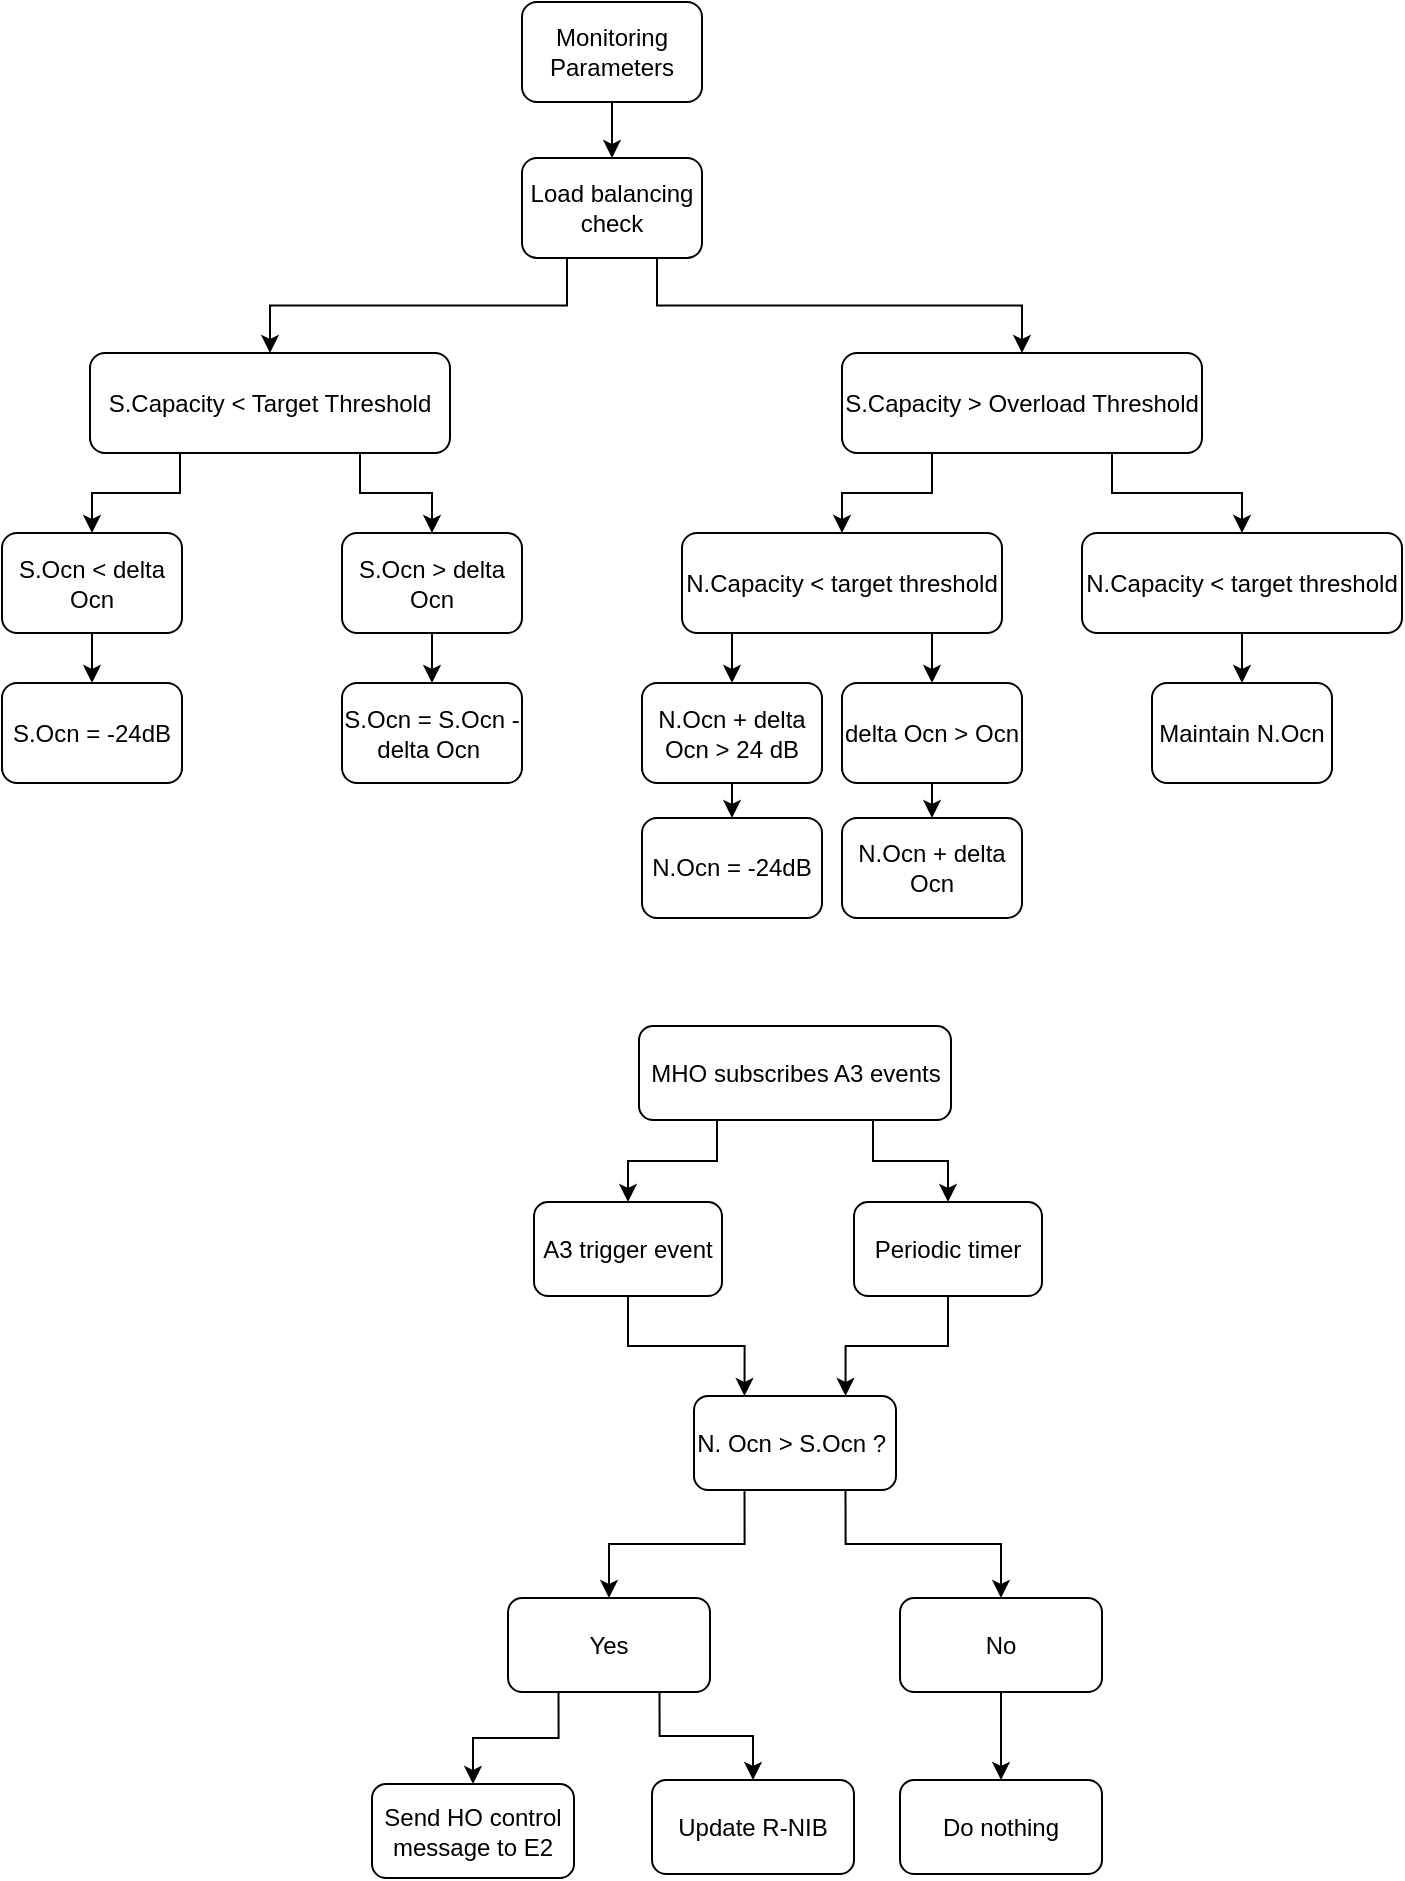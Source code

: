 <mxfile version="24.0.7" type="github">
  <diagram name="Page-1" id="0BC9oPl9qcb5UTIqqIlZ">
    <mxGraphModel dx="875" dy="515" grid="0" gridSize="10" guides="1" tooltips="1" connect="1" arrows="1" fold="1" page="1" pageScale="1" pageWidth="827" pageHeight="1169" math="0" shadow="0">
      <root>
        <mxCell id="0" />
        <mxCell id="1" parent="0" />
        <mxCell id="DdzBMsxX-1M54EWki52M-5" style="edgeStyle=orthogonalEdgeStyle;rounded=0;orthogonalLoop=1;jettySize=auto;html=1;exitX=0.5;exitY=1;exitDx=0;exitDy=0;entryX=0.5;entryY=0;entryDx=0;entryDy=0;" edge="1" parent="1" source="DdzBMsxX-1M54EWki52M-1" target="DdzBMsxX-1M54EWki52M-2">
          <mxGeometry relative="1" as="geometry" />
        </mxCell>
        <mxCell id="DdzBMsxX-1M54EWki52M-1" value="Monitoring Parameters" style="rounded=1;whiteSpace=wrap;html=1;" vertex="1" parent="1">
          <mxGeometry x="310" y="162" width="90" height="50" as="geometry" />
        </mxCell>
        <mxCell id="DdzBMsxX-1M54EWki52M-28" style="edgeStyle=orthogonalEdgeStyle;rounded=0;orthogonalLoop=1;jettySize=auto;html=1;exitX=0.75;exitY=1;exitDx=0;exitDy=0;entryX=0.5;entryY=0;entryDx=0;entryDy=0;" edge="1" parent="1" source="DdzBMsxX-1M54EWki52M-2" target="DdzBMsxX-1M54EWki52M-27">
          <mxGeometry relative="1" as="geometry" />
        </mxCell>
        <mxCell id="DdzBMsxX-1M54EWki52M-29" style="edgeStyle=orthogonalEdgeStyle;rounded=0;orthogonalLoop=1;jettySize=auto;html=1;exitX=0.25;exitY=1;exitDx=0;exitDy=0;entryX=0.5;entryY=0;entryDx=0;entryDy=0;" edge="1" parent="1" source="DdzBMsxX-1M54EWki52M-2" target="DdzBMsxX-1M54EWki52M-10">
          <mxGeometry relative="1" as="geometry" />
        </mxCell>
        <mxCell id="DdzBMsxX-1M54EWki52M-2" value="Load balancing check" style="rounded=1;whiteSpace=wrap;html=1;" vertex="1" parent="1">
          <mxGeometry x="310" y="240" width="90" height="50" as="geometry" />
        </mxCell>
        <mxCell id="DdzBMsxX-1M54EWki52M-31" style="edgeStyle=orthogonalEdgeStyle;rounded=0;orthogonalLoop=1;jettySize=auto;html=1;exitX=0.25;exitY=1;exitDx=0;exitDy=0;entryX=0.5;entryY=0;entryDx=0;entryDy=0;" edge="1" parent="1" source="DdzBMsxX-1M54EWki52M-10" target="DdzBMsxX-1M54EWki52M-13">
          <mxGeometry relative="1" as="geometry" />
        </mxCell>
        <mxCell id="DdzBMsxX-1M54EWki52M-32" style="edgeStyle=orthogonalEdgeStyle;rounded=0;orthogonalLoop=1;jettySize=auto;html=1;exitX=0.75;exitY=1;exitDx=0;exitDy=0;entryX=0.5;entryY=0;entryDx=0;entryDy=0;" edge="1" parent="1" source="DdzBMsxX-1M54EWki52M-10" target="DdzBMsxX-1M54EWki52M-21">
          <mxGeometry relative="1" as="geometry" />
        </mxCell>
        <mxCell id="DdzBMsxX-1M54EWki52M-10" value="S.Capacity &amp;lt; Target Threshold" style="rounded=1;whiteSpace=wrap;html=1;" vertex="1" parent="1">
          <mxGeometry x="94" y="337.5" width="180" height="50" as="geometry" />
        </mxCell>
        <mxCell id="DdzBMsxX-1M54EWki52M-41" style="edgeStyle=orthogonalEdgeStyle;rounded=0;orthogonalLoop=1;jettySize=auto;html=1;exitX=0.25;exitY=1;exitDx=0;exitDy=0;entryX=0.5;entryY=0;entryDx=0;entryDy=0;" edge="1" parent="1" source="DdzBMsxX-1M54EWki52M-12" target="DdzBMsxX-1M54EWki52M-35">
          <mxGeometry relative="1" as="geometry" />
        </mxCell>
        <mxCell id="DdzBMsxX-1M54EWki52M-42" style="edgeStyle=orthogonalEdgeStyle;rounded=0;orthogonalLoop=1;jettySize=auto;html=1;exitX=0.75;exitY=1;exitDx=0;exitDy=0;entryX=0.5;entryY=0;entryDx=0;entryDy=0;" edge="1" parent="1" source="DdzBMsxX-1M54EWki52M-12" target="DdzBMsxX-1M54EWki52M-36">
          <mxGeometry relative="1" as="geometry" />
        </mxCell>
        <mxCell id="DdzBMsxX-1M54EWki52M-12" value="N.Capacity &amp;lt; target threshold" style="rounded=1;whiteSpace=wrap;html=1;" vertex="1" parent="1">
          <mxGeometry x="390" y="427.5" width="160" height="50" as="geometry" />
        </mxCell>
        <mxCell id="DdzBMsxX-1M54EWki52M-19" style="edgeStyle=orthogonalEdgeStyle;rounded=0;orthogonalLoop=1;jettySize=auto;html=1;exitX=0.5;exitY=1;exitDx=0;exitDy=0;entryX=0.5;entryY=0;entryDx=0;entryDy=0;" edge="1" parent="1" source="DdzBMsxX-1M54EWki52M-13" target="DdzBMsxX-1M54EWki52M-17">
          <mxGeometry relative="1" as="geometry" />
        </mxCell>
        <mxCell id="DdzBMsxX-1M54EWki52M-13" value="S.Ocn &amp;lt; delta Ocn" style="rounded=1;whiteSpace=wrap;html=1;" vertex="1" parent="1">
          <mxGeometry x="50" y="427.5" width="90" height="50" as="geometry" />
        </mxCell>
        <mxCell id="DdzBMsxX-1M54EWki52M-17" value="S.Ocn = -24dB" style="rounded=1;whiteSpace=wrap;html=1;" vertex="1" parent="1">
          <mxGeometry x="50" y="502.5" width="90" height="50" as="geometry" />
        </mxCell>
        <mxCell id="DdzBMsxX-1M54EWki52M-20" style="edgeStyle=orthogonalEdgeStyle;rounded=0;orthogonalLoop=1;jettySize=auto;html=1;exitX=0.5;exitY=1;exitDx=0;exitDy=0;entryX=0.5;entryY=0;entryDx=0;entryDy=0;" edge="1" source="DdzBMsxX-1M54EWki52M-21" target="DdzBMsxX-1M54EWki52M-22" parent="1">
          <mxGeometry relative="1" as="geometry" />
        </mxCell>
        <mxCell id="DdzBMsxX-1M54EWki52M-21" value="S.Ocn &amp;gt; delta Ocn" style="rounded=1;whiteSpace=wrap;html=1;" vertex="1" parent="1">
          <mxGeometry x="220" y="427.5" width="90" height="50" as="geometry" />
        </mxCell>
        <mxCell id="DdzBMsxX-1M54EWki52M-22" value="S.Ocn = S.Ocn - delta Ocn&amp;nbsp;" style="rounded=1;whiteSpace=wrap;html=1;" vertex="1" parent="1">
          <mxGeometry x="220" y="502.5" width="90" height="50" as="geometry" />
        </mxCell>
        <mxCell id="DdzBMsxX-1M54EWki52M-40" style="edgeStyle=orthogonalEdgeStyle;rounded=0;orthogonalLoop=1;jettySize=auto;html=1;exitX=0.5;exitY=1;exitDx=0;exitDy=0;entryX=0.5;entryY=0;entryDx=0;entryDy=0;" edge="1" parent="1" source="DdzBMsxX-1M54EWki52M-25" target="DdzBMsxX-1M54EWki52M-30">
          <mxGeometry relative="1" as="geometry" />
        </mxCell>
        <mxCell id="DdzBMsxX-1M54EWki52M-25" value="N.Capacity &amp;lt; target threshold" style="rounded=1;whiteSpace=wrap;html=1;" vertex="1" parent="1">
          <mxGeometry x="590" y="427.5" width="160" height="50" as="geometry" />
        </mxCell>
        <mxCell id="DdzBMsxX-1M54EWki52M-33" style="edgeStyle=orthogonalEdgeStyle;rounded=0;orthogonalLoop=1;jettySize=auto;html=1;exitX=0.25;exitY=1;exitDx=0;exitDy=0;entryX=0.5;entryY=0;entryDx=0;entryDy=0;" edge="1" parent="1" source="DdzBMsxX-1M54EWki52M-27" target="DdzBMsxX-1M54EWki52M-12">
          <mxGeometry relative="1" as="geometry" />
        </mxCell>
        <mxCell id="DdzBMsxX-1M54EWki52M-34" style="edgeStyle=orthogonalEdgeStyle;rounded=0;orthogonalLoop=1;jettySize=auto;html=1;exitX=0.75;exitY=1;exitDx=0;exitDy=0;entryX=0.5;entryY=0;entryDx=0;entryDy=0;" edge="1" parent="1" source="DdzBMsxX-1M54EWki52M-27" target="DdzBMsxX-1M54EWki52M-25">
          <mxGeometry relative="1" as="geometry" />
        </mxCell>
        <mxCell id="DdzBMsxX-1M54EWki52M-27" value="S.Capacity &amp;gt; Overload Threshold" style="rounded=1;whiteSpace=wrap;html=1;" vertex="1" parent="1">
          <mxGeometry x="470" y="337.5" width="180" height="50" as="geometry" />
        </mxCell>
        <mxCell id="DdzBMsxX-1M54EWki52M-30" value="Maintain N.Ocn" style="rounded=1;whiteSpace=wrap;html=1;" vertex="1" parent="1">
          <mxGeometry x="625" y="502.5" width="90" height="50" as="geometry" />
        </mxCell>
        <mxCell id="DdzBMsxX-1M54EWki52M-43" style="edgeStyle=orthogonalEdgeStyle;rounded=0;orthogonalLoop=1;jettySize=auto;html=1;exitX=0.5;exitY=1;exitDx=0;exitDy=0;entryX=0.5;entryY=0;entryDx=0;entryDy=0;" edge="1" parent="1" source="DdzBMsxX-1M54EWki52M-35" target="DdzBMsxX-1M54EWki52M-37">
          <mxGeometry relative="1" as="geometry" />
        </mxCell>
        <mxCell id="DdzBMsxX-1M54EWki52M-35" value="N.Ocn + delta Ocn &amp;gt; 24 dB" style="rounded=1;whiteSpace=wrap;html=1;" vertex="1" parent="1">
          <mxGeometry x="370" y="502.5" width="90" height="50" as="geometry" />
        </mxCell>
        <mxCell id="DdzBMsxX-1M54EWki52M-44" style="edgeStyle=orthogonalEdgeStyle;rounded=0;orthogonalLoop=1;jettySize=auto;html=1;exitX=0.5;exitY=1;exitDx=0;exitDy=0;entryX=0.5;entryY=0;entryDx=0;entryDy=0;" edge="1" parent="1" source="DdzBMsxX-1M54EWki52M-36" target="DdzBMsxX-1M54EWki52M-38">
          <mxGeometry relative="1" as="geometry" />
        </mxCell>
        <mxCell id="DdzBMsxX-1M54EWki52M-36" value="delta Ocn &amp;gt; Ocn" style="rounded=1;whiteSpace=wrap;html=1;" vertex="1" parent="1">
          <mxGeometry x="470" y="502.5" width="90" height="50" as="geometry" />
        </mxCell>
        <mxCell id="DdzBMsxX-1M54EWki52M-37" value="N.Ocn = -24dB" style="rounded=1;whiteSpace=wrap;html=1;" vertex="1" parent="1">
          <mxGeometry x="370" y="570" width="90" height="50" as="geometry" />
        </mxCell>
        <mxCell id="DdzBMsxX-1M54EWki52M-38" value="N.Ocn + delta Ocn" style="rounded=1;whiteSpace=wrap;html=1;" vertex="1" parent="1">
          <mxGeometry x="470" y="570" width="90" height="50" as="geometry" />
        </mxCell>
        <mxCell id="DdzBMsxX-1M54EWki52M-67" style="edgeStyle=orthogonalEdgeStyle;rounded=0;orthogonalLoop=1;jettySize=auto;html=1;exitX=0.25;exitY=1;exitDx=0;exitDy=0;entryX=0.5;entryY=0;entryDx=0;entryDy=0;" edge="1" parent="1" source="DdzBMsxX-1M54EWki52M-47" target="DdzBMsxX-1M54EWki52M-62">
          <mxGeometry relative="1" as="geometry" />
        </mxCell>
        <mxCell id="DdzBMsxX-1M54EWki52M-68" style="edgeStyle=orthogonalEdgeStyle;rounded=0;orthogonalLoop=1;jettySize=auto;html=1;exitX=0.75;exitY=1;exitDx=0;exitDy=0;entryX=0.5;entryY=0;entryDx=0;entryDy=0;" edge="1" parent="1" source="DdzBMsxX-1M54EWki52M-47" target="DdzBMsxX-1M54EWki52M-63">
          <mxGeometry relative="1" as="geometry" />
        </mxCell>
        <mxCell id="DdzBMsxX-1M54EWki52M-47" value="N. Ocn &amp;gt; S.Ocn ?&amp;nbsp;" style="rounded=1;whiteSpace=wrap;html=1;" vertex="1" parent="1">
          <mxGeometry x="396" y="859" width="101" height="47" as="geometry" />
        </mxCell>
        <mxCell id="DdzBMsxX-1M54EWki52M-58" style="edgeStyle=orthogonalEdgeStyle;rounded=0;orthogonalLoop=1;jettySize=auto;html=1;exitX=0.5;exitY=1;exitDx=0;exitDy=0;entryX=0.25;entryY=0;entryDx=0;entryDy=0;" edge="1" parent="1" source="DdzBMsxX-1M54EWki52M-49" target="DdzBMsxX-1M54EWki52M-47">
          <mxGeometry relative="1" as="geometry" />
        </mxCell>
        <mxCell id="DdzBMsxX-1M54EWki52M-49" value="A3 trigger event" style="rounded=1;whiteSpace=wrap;html=1;" vertex="1" parent="1">
          <mxGeometry x="316" y="762" width="94" height="47" as="geometry" />
        </mxCell>
        <mxCell id="DdzBMsxX-1M54EWki52M-54" style="edgeStyle=orthogonalEdgeStyle;rounded=0;orthogonalLoop=1;jettySize=auto;html=1;exitX=0.25;exitY=1;exitDx=0;exitDy=0;entryX=0.5;entryY=0;entryDx=0;entryDy=0;" edge="1" parent="1" source="DdzBMsxX-1M54EWki52M-50" target="DdzBMsxX-1M54EWki52M-49">
          <mxGeometry relative="1" as="geometry" />
        </mxCell>
        <mxCell id="DdzBMsxX-1M54EWki52M-55" style="edgeStyle=orthogonalEdgeStyle;rounded=0;orthogonalLoop=1;jettySize=auto;html=1;exitX=0.75;exitY=1;exitDx=0;exitDy=0;entryX=0.5;entryY=0;entryDx=0;entryDy=0;" edge="1" parent="1" source="DdzBMsxX-1M54EWki52M-50" target="DdzBMsxX-1M54EWki52M-53">
          <mxGeometry relative="1" as="geometry" />
        </mxCell>
        <mxCell id="DdzBMsxX-1M54EWki52M-50" value="MHO subscribes A3 events" style="rounded=1;whiteSpace=wrap;html=1;" vertex="1" parent="1">
          <mxGeometry x="368.5" y="674" width="156" height="47" as="geometry" />
        </mxCell>
        <mxCell id="DdzBMsxX-1M54EWki52M-61" style="edgeStyle=orthogonalEdgeStyle;rounded=0;orthogonalLoop=1;jettySize=auto;html=1;exitX=0.5;exitY=1;exitDx=0;exitDy=0;entryX=0.75;entryY=0;entryDx=0;entryDy=0;" edge="1" parent="1" source="DdzBMsxX-1M54EWki52M-53" target="DdzBMsxX-1M54EWki52M-47">
          <mxGeometry relative="1" as="geometry" />
        </mxCell>
        <mxCell id="DdzBMsxX-1M54EWki52M-53" value="Periodic timer" style="rounded=1;whiteSpace=wrap;html=1;" vertex="1" parent="1">
          <mxGeometry x="476" y="762" width="94" height="47" as="geometry" />
        </mxCell>
        <mxCell id="DdzBMsxX-1M54EWki52M-69" style="edgeStyle=orthogonalEdgeStyle;rounded=0;orthogonalLoop=1;jettySize=auto;html=1;exitX=0.25;exitY=1;exitDx=0;exitDy=0;entryX=0.5;entryY=0;entryDx=0;entryDy=0;" edge="1" parent="1" source="DdzBMsxX-1M54EWki52M-62" target="DdzBMsxX-1M54EWki52M-64">
          <mxGeometry relative="1" as="geometry" />
        </mxCell>
        <mxCell id="DdzBMsxX-1M54EWki52M-70" style="edgeStyle=orthogonalEdgeStyle;rounded=0;orthogonalLoop=1;jettySize=auto;html=1;exitX=0.75;exitY=1;exitDx=0;exitDy=0;entryX=0.5;entryY=0;entryDx=0;entryDy=0;" edge="1" parent="1" source="DdzBMsxX-1M54EWki52M-62" target="DdzBMsxX-1M54EWki52M-65">
          <mxGeometry relative="1" as="geometry" />
        </mxCell>
        <mxCell id="DdzBMsxX-1M54EWki52M-62" value="Yes" style="rounded=1;whiteSpace=wrap;html=1;" vertex="1" parent="1">
          <mxGeometry x="303" y="960" width="101" height="47" as="geometry" />
        </mxCell>
        <mxCell id="DdzBMsxX-1M54EWki52M-72" style="edgeStyle=orthogonalEdgeStyle;rounded=0;orthogonalLoop=1;jettySize=auto;html=1;exitX=0.5;exitY=1;exitDx=0;exitDy=0;entryX=0.5;entryY=0;entryDx=0;entryDy=0;" edge="1" parent="1" source="DdzBMsxX-1M54EWki52M-63" target="DdzBMsxX-1M54EWki52M-66">
          <mxGeometry relative="1" as="geometry" />
        </mxCell>
        <mxCell id="DdzBMsxX-1M54EWki52M-63" value="No" style="rounded=1;whiteSpace=wrap;html=1;" vertex="1" parent="1">
          <mxGeometry x="499" y="960" width="101" height="47" as="geometry" />
        </mxCell>
        <mxCell id="DdzBMsxX-1M54EWki52M-64" value="Send HO control message to E2" style="rounded=1;whiteSpace=wrap;html=1;" vertex="1" parent="1">
          <mxGeometry x="235" y="1053" width="101" height="47" as="geometry" />
        </mxCell>
        <mxCell id="DdzBMsxX-1M54EWki52M-65" value="Update R-NIB" style="rounded=1;whiteSpace=wrap;html=1;" vertex="1" parent="1">
          <mxGeometry x="375" y="1051" width="101" height="47" as="geometry" />
        </mxCell>
        <mxCell id="DdzBMsxX-1M54EWki52M-66" value="Do nothing" style="rounded=1;whiteSpace=wrap;html=1;" vertex="1" parent="1">
          <mxGeometry x="499" y="1051" width="101" height="47" as="geometry" />
        </mxCell>
      </root>
    </mxGraphModel>
  </diagram>
</mxfile>
